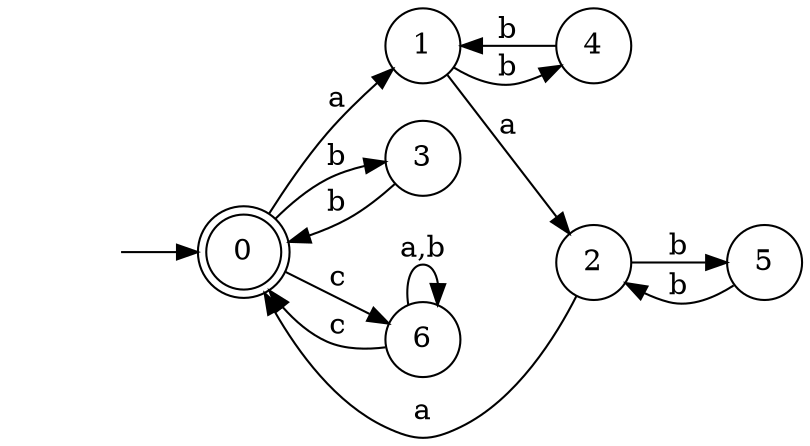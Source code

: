 digraph dfa {
rankdir=LR;
hidden [shape = plaintext, label = ""];
node [shape = doublecircle];
s0 [label = "0"];
node [shape = circle];
s1 [label = "1"];
s2 [label = "2"];
s3 [label = "3"];
s4 [label = "4"];
s5 [label = "5"];
s6 [label = "6"];
hidden -> s0

s0 -> s1 [label = "a"];
s1 -> s2 [label = "a"];
s2 -> s0 [label = "a"];

s0 -> s3 [label = "b"];
s3 -> s0 [label = "b"];

s1 -> s4 [label = "b"];
s4 -> s1 [label = "b"];

s2 -> s5 [label = "b"];
s5 -> s2 [label = "b"];

s0 -> s6 [label = "c"];
s6 -> s6 [label = "a,b"];
s6 -> s0 [label = "c"];

}
